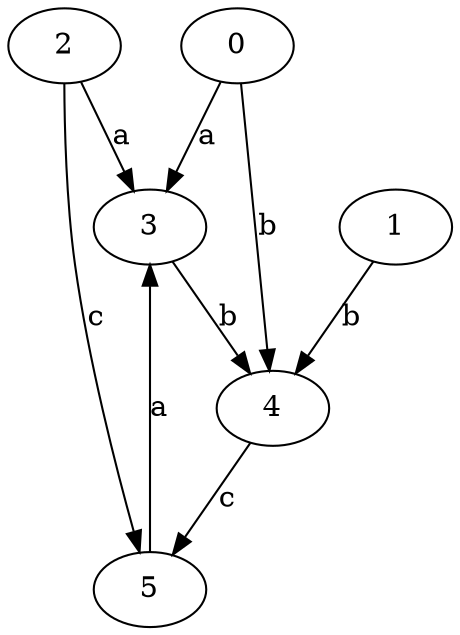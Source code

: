 strict digraph  {
0;
2;
3;
4;
5;
1;
0 -> 3  [label=a];
0 -> 4  [label=b];
2 -> 3  [label=a];
2 -> 5  [label=c];
3 -> 4  [label=b];
4 -> 5  [label=c];
5 -> 3  [label=a];
1 -> 4  [label=b];
}
